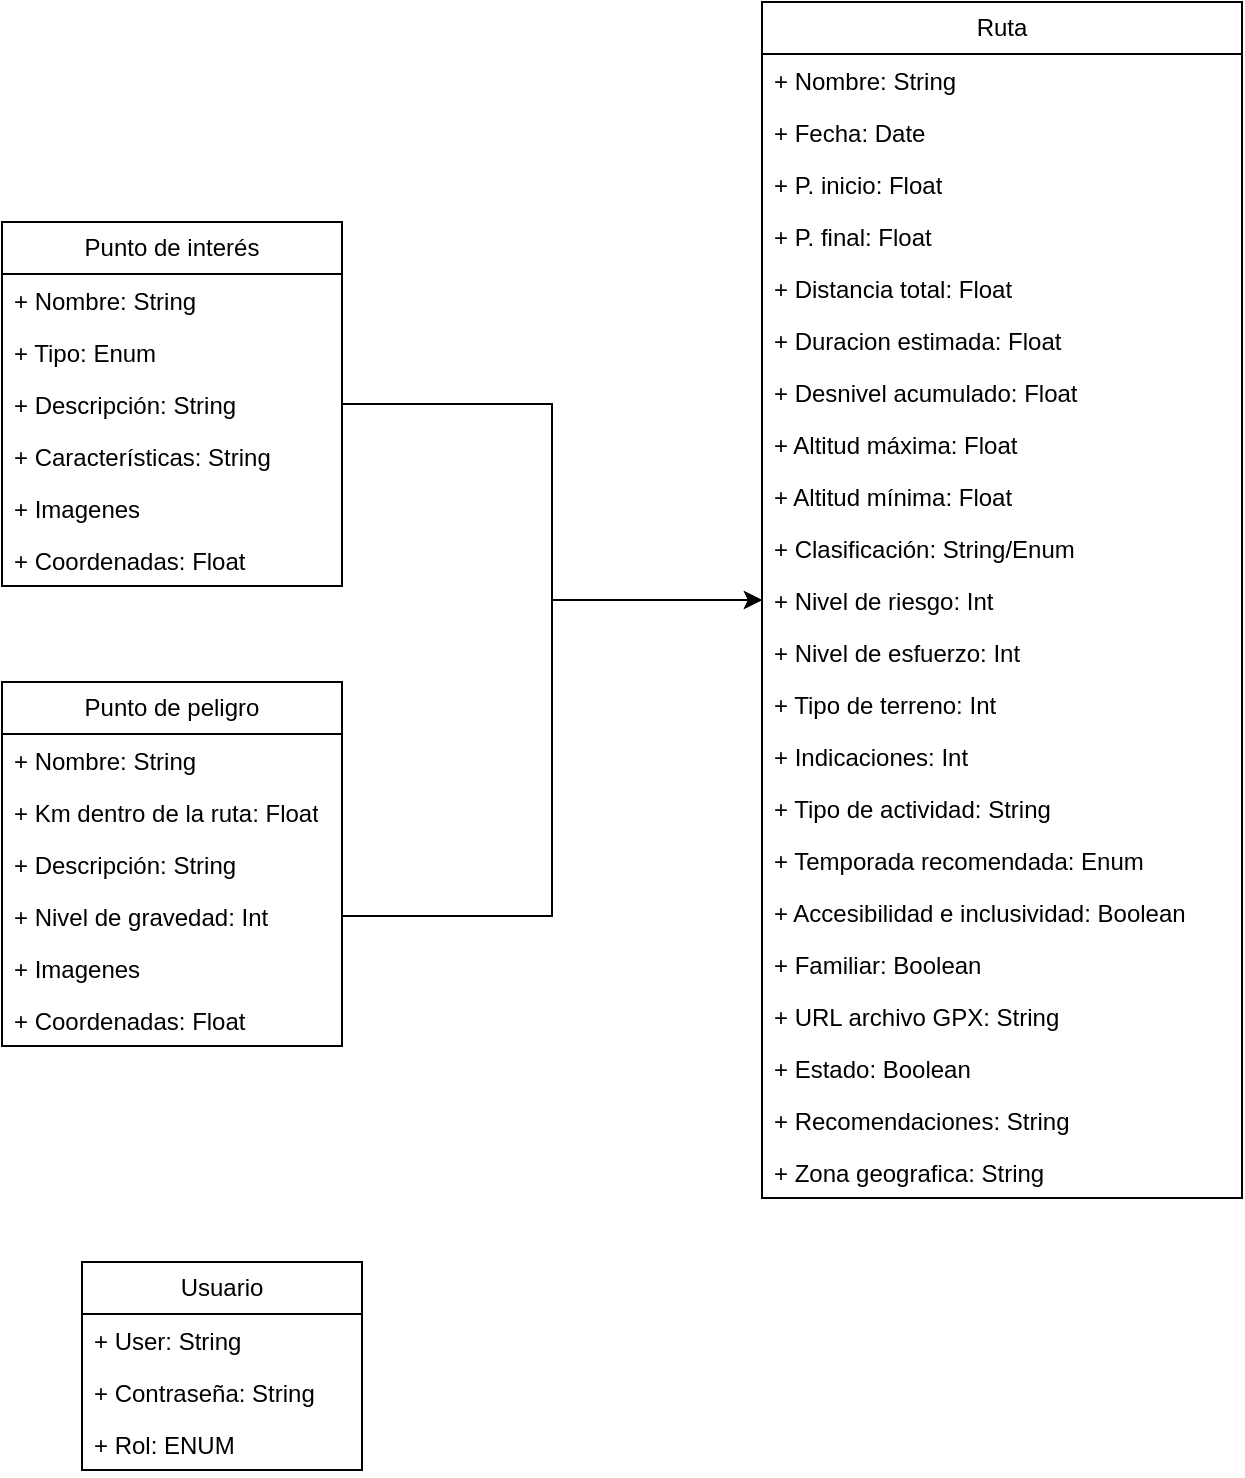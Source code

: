 <mxfile version="24.6.1" type="device">
  <diagram name="Página-1" id="BUjWcF9w_6ZaeXtxRTnA">
    <mxGraphModel dx="1659" dy="982" grid="1" gridSize="10" guides="1" tooltips="1" connect="1" arrows="1" fold="1" page="1" pageScale="1" pageWidth="827" pageHeight="1169" math="0" shadow="0">
      <root>
        <mxCell id="0" />
        <mxCell id="1" parent="0" />
        <mxCell id="EKaNz2NjanfwlAUCV15X-1" value="Usuario" style="swimlane;fontStyle=0;childLayout=stackLayout;horizontal=1;startSize=26;fillColor=none;horizontalStack=0;resizeParent=1;resizeParentMax=0;resizeLast=0;collapsible=1;marginBottom=0;whiteSpace=wrap;html=1;" vertex="1" parent="1">
          <mxGeometry x="-330" y="660" width="140" height="104" as="geometry" />
        </mxCell>
        <mxCell id="EKaNz2NjanfwlAUCV15X-2" value="+ User: String" style="text;strokeColor=none;fillColor=none;align=left;verticalAlign=top;spacingLeft=4;spacingRight=4;overflow=hidden;rotatable=0;points=[[0,0.5],[1,0.5]];portConstraint=eastwest;whiteSpace=wrap;html=1;" vertex="1" parent="EKaNz2NjanfwlAUCV15X-1">
          <mxGeometry y="26" width="140" height="26" as="geometry" />
        </mxCell>
        <mxCell id="EKaNz2NjanfwlAUCV15X-3" value="+ Contraseña: String" style="text;strokeColor=none;fillColor=none;align=left;verticalAlign=top;spacingLeft=4;spacingRight=4;overflow=hidden;rotatable=0;points=[[0,0.5],[1,0.5]];portConstraint=eastwest;whiteSpace=wrap;html=1;" vertex="1" parent="EKaNz2NjanfwlAUCV15X-1">
          <mxGeometry y="52" width="140" height="26" as="geometry" />
        </mxCell>
        <mxCell id="EKaNz2NjanfwlAUCV15X-4" value="+ Rol: ENUM" style="text;strokeColor=none;fillColor=none;align=left;verticalAlign=top;spacingLeft=4;spacingRight=4;overflow=hidden;rotatable=0;points=[[0,0.5],[1,0.5]];portConstraint=eastwest;whiteSpace=wrap;html=1;" vertex="1" parent="EKaNz2NjanfwlAUCV15X-1">
          <mxGeometry y="78" width="140" height="26" as="geometry" />
        </mxCell>
        <mxCell id="EKaNz2NjanfwlAUCV15X-5" value="Ruta" style="swimlane;fontStyle=0;childLayout=stackLayout;horizontal=1;startSize=26;fillColor=none;horizontalStack=0;resizeParent=1;resizeParentMax=0;resizeLast=0;collapsible=1;marginBottom=0;whiteSpace=wrap;html=1;" vertex="1" parent="1">
          <mxGeometry x="10" y="30" width="240" height="598" as="geometry" />
        </mxCell>
        <mxCell id="EKaNz2NjanfwlAUCV15X-6" value="+ Nombre: String" style="text;strokeColor=none;fillColor=none;align=left;verticalAlign=top;spacingLeft=4;spacingRight=4;overflow=hidden;rotatable=0;points=[[0,0.5],[1,0.5]];portConstraint=eastwest;whiteSpace=wrap;html=1;" vertex="1" parent="EKaNz2NjanfwlAUCV15X-5">
          <mxGeometry y="26" width="240" height="26" as="geometry" />
        </mxCell>
        <mxCell id="EKaNz2NjanfwlAUCV15X-7" value="+ Fecha: Date" style="text;strokeColor=none;fillColor=none;align=left;verticalAlign=top;spacingLeft=4;spacingRight=4;overflow=hidden;rotatable=0;points=[[0,0.5],[1,0.5]];portConstraint=eastwest;whiteSpace=wrap;html=1;" vertex="1" parent="EKaNz2NjanfwlAUCV15X-5">
          <mxGeometry y="52" width="240" height="26" as="geometry" />
        </mxCell>
        <mxCell id="EKaNz2NjanfwlAUCV15X-8" value="+ P. inicio: Float" style="text;strokeColor=none;fillColor=none;align=left;verticalAlign=top;spacingLeft=4;spacingRight=4;overflow=hidden;rotatable=0;points=[[0,0.5],[1,0.5]];portConstraint=eastwest;whiteSpace=wrap;html=1;" vertex="1" parent="EKaNz2NjanfwlAUCV15X-5">
          <mxGeometry y="78" width="240" height="26" as="geometry" />
        </mxCell>
        <mxCell id="EKaNz2NjanfwlAUCV15X-9" value="+ P. final: Float" style="text;strokeColor=none;fillColor=none;align=left;verticalAlign=top;spacingLeft=4;spacingRight=4;overflow=hidden;rotatable=0;points=[[0,0.5],[1,0.5]];portConstraint=eastwest;whiteSpace=wrap;html=1;" vertex="1" parent="EKaNz2NjanfwlAUCV15X-5">
          <mxGeometry y="104" width="240" height="26" as="geometry" />
        </mxCell>
        <mxCell id="EKaNz2NjanfwlAUCV15X-10" value="+ Distancia total: Float" style="text;strokeColor=none;fillColor=none;align=left;verticalAlign=top;spacingLeft=4;spacingRight=4;overflow=hidden;rotatable=0;points=[[0,0.5],[1,0.5]];portConstraint=eastwest;whiteSpace=wrap;html=1;" vertex="1" parent="EKaNz2NjanfwlAUCV15X-5">
          <mxGeometry y="130" width="240" height="26" as="geometry" />
        </mxCell>
        <mxCell id="EKaNz2NjanfwlAUCV15X-11" value="+ Duracion estimada: Float" style="text;strokeColor=none;fillColor=none;align=left;verticalAlign=top;spacingLeft=4;spacingRight=4;overflow=hidden;rotatable=0;points=[[0,0.5],[1,0.5]];portConstraint=eastwest;whiteSpace=wrap;html=1;" vertex="1" parent="EKaNz2NjanfwlAUCV15X-5">
          <mxGeometry y="156" width="240" height="26" as="geometry" />
        </mxCell>
        <mxCell id="EKaNz2NjanfwlAUCV15X-12" value="+ Desnivel acumulado: Float" style="text;strokeColor=none;fillColor=none;align=left;verticalAlign=top;spacingLeft=4;spacingRight=4;overflow=hidden;rotatable=0;points=[[0,0.5],[1,0.5]];portConstraint=eastwest;whiteSpace=wrap;html=1;" vertex="1" parent="EKaNz2NjanfwlAUCV15X-5">
          <mxGeometry y="182" width="240" height="26" as="geometry" />
        </mxCell>
        <mxCell id="EKaNz2NjanfwlAUCV15X-13" value="+ Altitud máxima: Float" style="text;strokeColor=none;fillColor=none;align=left;verticalAlign=top;spacingLeft=4;spacingRight=4;overflow=hidden;rotatable=0;points=[[0,0.5],[1,0.5]];portConstraint=eastwest;whiteSpace=wrap;html=1;" vertex="1" parent="EKaNz2NjanfwlAUCV15X-5">
          <mxGeometry y="208" width="240" height="26" as="geometry" />
        </mxCell>
        <mxCell id="EKaNz2NjanfwlAUCV15X-14" value="+ Altitud mínima: Float" style="text;strokeColor=none;fillColor=none;align=left;verticalAlign=top;spacingLeft=4;spacingRight=4;overflow=hidden;rotatable=0;points=[[0,0.5],[1,0.5]];portConstraint=eastwest;whiteSpace=wrap;html=1;" vertex="1" parent="EKaNz2NjanfwlAUCV15X-5">
          <mxGeometry y="234" width="240" height="26" as="geometry" />
        </mxCell>
        <mxCell id="EKaNz2NjanfwlAUCV15X-15" value="+ Clasificación: String/Enum" style="text;strokeColor=none;fillColor=none;align=left;verticalAlign=top;spacingLeft=4;spacingRight=4;overflow=hidden;rotatable=0;points=[[0,0.5],[1,0.5]];portConstraint=eastwest;whiteSpace=wrap;html=1;" vertex="1" parent="EKaNz2NjanfwlAUCV15X-5">
          <mxGeometry y="260" width="240" height="26" as="geometry" />
        </mxCell>
        <mxCell id="EKaNz2NjanfwlAUCV15X-16" value="+ Nivel de riesgo: Int" style="text;strokeColor=none;fillColor=none;align=left;verticalAlign=top;spacingLeft=4;spacingRight=4;overflow=hidden;rotatable=0;points=[[0,0.5],[1,0.5]];portConstraint=eastwest;whiteSpace=wrap;html=1;" vertex="1" parent="EKaNz2NjanfwlAUCV15X-5">
          <mxGeometry y="286" width="240" height="26" as="geometry" />
        </mxCell>
        <mxCell id="EKaNz2NjanfwlAUCV15X-17" value="+ Nivel de esfuerzo: Int" style="text;strokeColor=none;fillColor=none;align=left;verticalAlign=top;spacingLeft=4;spacingRight=4;overflow=hidden;rotatable=0;points=[[0,0.5],[1,0.5]];portConstraint=eastwest;whiteSpace=wrap;html=1;" vertex="1" parent="EKaNz2NjanfwlAUCV15X-5">
          <mxGeometry y="312" width="240" height="26" as="geometry" />
        </mxCell>
        <mxCell id="EKaNz2NjanfwlAUCV15X-18" value="+ Tipo de terreno: Int" style="text;strokeColor=none;fillColor=none;align=left;verticalAlign=top;spacingLeft=4;spacingRight=4;overflow=hidden;rotatable=0;points=[[0,0.5],[1,0.5]];portConstraint=eastwest;whiteSpace=wrap;html=1;" vertex="1" parent="EKaNz2NjanfwlAUCV15X-5">
          <mxGeometry y="338" width="240" height="26" as="geometry" />
        </mxCell>
        <mxCell id="EKaNz2NjanfwlAUCV15X-19" value="+ Indicaciones: Int" style="text;strokeColor=none;fillColor=none;align=left;verticalAlign=top;spacingLeft=4;spacingRight=4;overflow=hidden;rotatable=0;points=[[0,0.5],[1,0.5]];portConstraint=eastwest;whiteSpace=wrap;html=1;" vertex="1" parent="EKaNz2NjanfwlAUCV15X-5">
          <mxGeometry y="364" width="240" height="26" as="geometry" />
        </mxCell>
        <mxCell id="EKaNz2NjanfwlAUCV15X-20" value="+ Tipo de actividad: String" style="text;strokeColor=none;fillColor=none;align=left;verticalAlign=top;spacingLeft=4;spacingRight=4;overflow=hidden;rotatable=0;points=[[0,0.5],[1,0.5]];portConstraint=eastwest;whiteSpace=wrap;html=1;" vertex="1" parent="EKaNz2NjanfwlAUCV15X-5">
          <mxGeometry y="390" width="240" height="26" as="geometry" />
        </mxCell>
        <mxCell id="EKaNz2NjanfwlAUCV15X-21" value="+ Temporada recomendada: Enum" style="text;strokeColor=none;fillColor=none;align=left;verticalAlign=top;spacingLeft=4;spacingRight=4;overflow=hidden;rotatable=0;points=[[0,0.5],[1,0.5]];portConstraint=eastwest;whiteSpace=wrap;html=1;" vertex="1" parent="EKaNz2NjanfwlAUCV15X-5">
          <mxGeometry y="416" width="240" height="26" as="geometry" />
        </mxCell>
        <mxCell id="EKaNz2NjanfwlAUCV15X-23" value="+ Accesibilidad e inclusividad: Boolean" style="text;strokeColor=none;fillColor=none;align=left;verticalAlign=top;spacingLeft=4;spacingRight=4;overflow=hidden;rotatable=0;points=[[0,0.5],[1,0.5]];portConstraint=eastwest;whiteSpace=wrap;html=1;" vertex="1" parent="EKaNz2NjanfwlAUCV15X-5">
          <mxGeometry y="442" width="240" height="26" as="geometry" />
        </mxCell>
        <mxCell id="EKaNz2NjanfwlAUCV15X-24" value="+ Familiar: Boolean" style="text;strokeColor=none;fillColor=none;align=left;verticalAlign=top;spacingLeft=4;spacingRight=4;overflow=hidden;rotatable=0;points=[[0,0.5],[1,0.5]];portConstraint=eastwest;whiteSpace=wrap;html=1;" vertex="1" parent="EKaNz2NjanfwlAUCV15X-5">
          <mxGeometry y="468" width="240" height="26" as="geometry" />
        </mxCell>
        <mxCell id="EKaNz2NjanfwlAUCV15X-25" value="+ URL archivo GPX: String" style="text;strokeColor=none;fillColor=none;align=left;verticalAlign=top;spacingLeft=4;spacingRight=4;overflow=hidden;rotatable=0;points=[[0,0.5],[1,0.5]];portConstraint=eastwest;whiteSpace=wrap;html=1;" vertex="1" parent="EKaNz2NjanfwlAUCV15X-5">
          <mxGeometry y="494" width="240" height="26" as="geometry" />
        </mxCell>
        <mxCell id="EKaNz2NjanfwlAUCV15X-26" value="+ Estado: Boolean" style="text;strokeColor=none;fillColor=none;align=left;verticalAlign=top;spacingLeft=4;spacingRight=4;overflow=hidden;rotatable=0;points=[[0,0.5],[1,0.5]];portConstraint=eastwest;whiteSpace=wrap;html=1;" vertex="1" parent="EKaNz2NjanfwlAUCV15X-5">
          <mxGeometry y="520" width="240" height="26" as="geometry" />
        </mxCell>
        <mxCell id="EKaNz2NjanfwlAUCV15X-27" value="+ Recomendaciones: String" style="text;strokeColor=none;fillColor=none;align=left;verticalAlign=top;spacingLeft=4;spacingRight=4;overflow=hidden;rotatable=0;points=[[0,0.5],[1,0.5]];portConstraint=eastwest;whiteSpace=wrap;html=1;" vertex="1" parent="EKaNz2NjanfwlAUCV15X-5">
          <mxGeometry y="546" width="240" height="26" as="geometry" />
        </mxCell>
        <mxCell id="EKaNz2NjanfwlAUCV15X-28" value="+ Zona geografica: String" style="text;strokeColor=none;fillColor=none;align=left;verticalAlign=top;spacingLeft=4;spacingRight=4;overflow=hidden;rotatable=0;points=[[0,0.5],[1,0.5]];portConstraint=eastwest;whiteSpace=wrap;html=1;" vertex="1" parent="EKaNz2NjanfwlAUCV15X-5">
          <mxGeometry y="572" width="240" height="26" as="geometry" />
        </mxCell>
        <mxCell id="EKaNz2NjanfwlAUCV15X-43" style="edgeStyle=orthogonalEdgeStyle;rounded=0;orthogonalLoop=1;jettySize=auto;html=1;" edge="1" parent="1" source="EKaNz2NjanfwlAUCV15X-29" target="EKaNz2NjanfwlAUCV15X-5">
          <mxGeometry relative="1" as="geometry" />
        </mxCell>
        <mxCell id="EKaNz2NjanfwlAUCV15X-29" value="Punto de interés" style="swimlane;fontStyle=0;childLayout=stackLayout;horizontal=1;startSize=26;fillColor=none;horizontalStack=0;resizeParent=1;resizeParentMax=0;resizeLast=0;collapsible=1;marginBottom=0;whiteSpace=wrap;html=1;" vertex="1" parent="1">
          <mxGeometry x="-370" y="140" width="170" height="182" as="geometry" />
        </mxCell>
        <mxCell id="EKaNz2NjanfwlAUCV15X-30" value="+ Nombre: String" style="text;strokeColor=none;fillColor=none;align=left;verticalAlign=top;spacingLeft=4;spacingRight=4;overflow=hidden;rotatable=0;points=[[0,0.5],[1,0.5]];portConstraint=eastwest;whiteSpace=wrap;html=1;" vertex="1" parent="EKaNz2NjanfwlAUCV15X-29">
          <mxGeometry y="26" width="170" height="26" as="geometry" />
        </mxCell>
        <mxCell id="EKaNz2NjanfwlAUCV15X-31" value="+ Tipo: Enum" style="text;strokeColor=none;fillColor=none;align=left;verticalAlign=top;spacingLeft=4;spacingRight=4;overflow=hidden;rotatable=0;points=[[0,0.5],[1,0.5]];portConstraint=eastwest;whiteSpace=wrap;html=1;" vertex="1" parent="EKaNz2NjanfwlAUCV15X-29">
          <mxGeometry y="52" width="170" height="26" as="geometry" />
        </mxCell>
        <mxCell id="EKaNz2NjanfwlAUCV15X-32" value="+ Descripción: String" style="text;strokeColor=none;fillColor=none;align=left;verticalAlign=top;spacingLeft=4;spacingRight=4;overflow=hidden;rotatable=0;points=[[0,0.5],[1,0.5]];portConstraint=eastwest;whiteSpace=wrap;html=1;" vertex="1" parent="EKaNz2NjanfwlAUCV15X-29">
          <mxGeometry y="78" width="170" height="26" as="geometry" />
        </mxCell>
        <mxCell id="EKaNz2NjanfwlAUCV15X-33" value="+ Características: String" style="text;strokeColor=none;fillColor=none;align=left;verticalAlign=top;spacingLeft=4;spacingRight=4;overflow=hidden;rotatable=0;points=[[0,0.5],[1,0.5]];portConstraint=eastwest;whiteSpace=wrap;html=1;" vertex="1" parent="EKaNz2NjanfwlAUCV15X-29">
          <mxGeometry y="104" width="170" height="26" as="geometry" />
        </mxCell>
        <mxCell id="EKaNz2NjanfwlAUCV15X-34" value="+ Imagenes" style="text;strokeColor=none;fillColor=none;align=left;verticalAlign=top;spacingLeft=4;spacingRight=4;overflow=hidden;rotatable=0;points=[[0,0.5],[1,0.5]];portConstraint=eastwest;whiteSpace=wrap;html=1;" vertex="1" parent="EKaNz2NjanfwlAUCV15X-29">
          <mxGeometry y="130" width="170" height="26" as="geometry" />
        </mxCell>
        <mxCell id="EKaNz2NjanfwlAUCV15X-35" value="+ Coordenadas: Float" style="text;strokeColor=none;fillColor=none;align=left;verticalAlign=top;spacingLeft=4;spacingRight=4;overflow=hidden;rotatable=0;points=[[0,0.5],[1,0.5]];portConstraint=eastwest;whiteSpace=wrap;html=1;" vertex="1" parent="EKaNz2NjanfwlAUCV15X-29">
          <mxGeometry y="156" width="170" height="26" as="geometry" />
        </mxCell>
        <mxCell id="EKaNz2NjanfwlAUCV15X-36" value="Punto de peligro" style="swimlane;fontStyle=0;childLayout=stackLayout;horizontal=1;startSize=26;fillColor=none;horizontalStack=0;resizeParent=1;resizeParentMax=0;resizeLast=0;collapsible=1;marginBottom=0;whiteSpace=wrap;html=1;" vertex="1" parent="1">
          <mxGeometry x="-370" y="370" width="170" height="182" as="geometry" />
        </mxCell>
        <mxCell id="EKaNz2NjanfwlAUCV15X-37" value="+ Nombre: String" style="text;strokeColor=none;fillColor=none;align=left;verticalAlign=top;spacingLeft=4;spacingRight=4;overflow=hidden;rotatable=0;points=[[0,0.5],[1,0.5]];portConstraint=eastwest;whiteSpace=wrap;html=1;" vertex="1" parent="EKaNz2NjanfwlAUCV15X-36">
          <mxGeometry y="26" width="170" height="26" as="geometry" />
        </mxCell>
        <mxCell id="EKaNz2NjanfwlAUCV15X-38" value="+ Km dentro de la ruta: Float" style="text;strokeColor=none;fillColor=none;align=left;verticalAlign=top;spacingLeft=4;spacingRight=4;overflow=hidden;rotatable=0;points=[[0,0.5],[1,0.5]];portConstraint=eastwest;whiteSpace=wrap;html=1;" vertex="1" parent="EKaNz2NjanfwlAUCV15X-36">
          <mxGeometry y="52" width="170" height="26" as="geometry" />
        </mxCell>
        <mxCell id="EKaNz2NjanfwlAUCV15X-39" value="+ Descripción: String" style="text;strokeColor=none;fillColor=none;align=left;verticalAlign=top;spacingLeft=4;spacingRight=4;overflow=hidden;rotatable=0;points=[[0,0.5],[1,0.5]];portConstraint=eastwest;whiteSpace=wrap;html=1;" vertex="1" parent="EKaNz2NjanfwlAUCV15X-36">
          <mxGeometry y="78" width="170" height="26" as="geometry" />
        </mxCell>
        <mxCell id="EKaNz2NjanfwlAUCV15X-40" value="+ Nivel de gravedad: Int" style="text;strokeColor=none;fillColor=none;align=left;verticalAlign=top;spacingLeft=4;spacingRight=4;overflow=hidden;rotatable=0;points=[[0,0.5],[1,0.5]];portConstraint=eastwest;whiteSpace=wrap;html=1;" vertex="1" parent="EKaNz2NjanfwlAUCV15X-36">
          <mxGeometry y="104" width="170" height="26" as="geometry" />
        </mxCell>
        <mxCell id="EKaNz2NjanfwlAUCV15X-41" value="+ Imagenes" style="text;strokeColor=none;fillColor=none;align=left;verticalAlign=top;spacingLeft=4;spacingRight=4;overflow=hidden;rotatable=0;points=[[0,0.5],[1,0.5]];portConstraint=eastwest;whiteSpace=wrap;html=1;" vertex="1" parent="EKaNz2NjanfwlAUCV15X-36">
          <mxGeometry y="130" width="170" height="26" as="geometry" />
        </mxCell>
        <mxCell id="EKaNz2NjanfwlAUCV15X-42" value="+ Coordenadas: Float" style="text;strokeColor=none;fillColor=none;align=left;verticalAlign=top;spacingLeft=4;spacingRight=4;overflow=hidden;rotatable=0;points=[[0,0.5],[1,0.5]];portConstraint=eastwest;whiteSpace=wrap;html=1;" vertex="1" parent="EKaNz2NjanfwlAUCV15X-36">
          <mxGeometry y="156" width="170" height="26" as="geometry" />
        </mxCell>
        <mxCell id="EKaNz2NjanfwlAUCV15X-44" style="edgeStyle=orthogonalEdgeStyle;rounded=0;orthogonalLoop=1;jettySize=auto;html=1;" edge="1" parent="1" source="EKaNz2NjanfwlAUCV15X-40" target="EKaNz2NjanfwlAUCV15X-5">
          <mxGeometry relative="1" as="geometry" />
        </mxCell>
      </root>
    </mxGraphModel>
  </diagram>
</mxfile>

